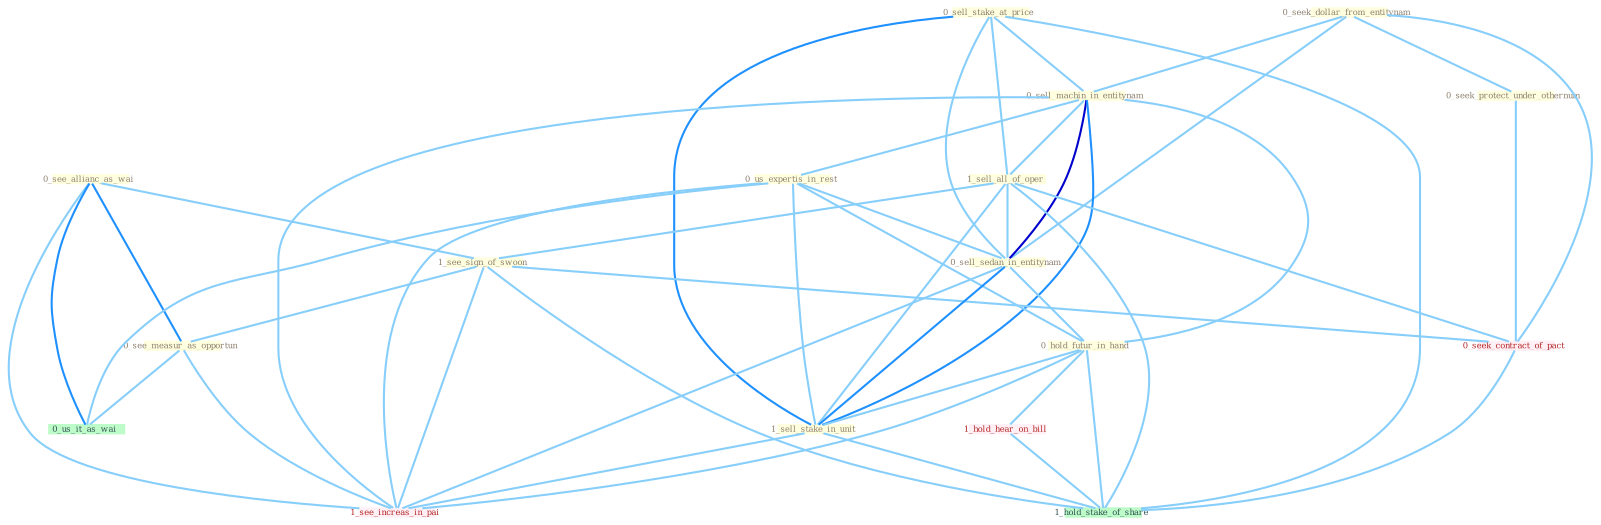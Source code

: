 Graph G{ 
    node
    [shape=polygon,style=filled,width=.5,height=.06,color="#BDFCC9",fixedsize=true,fontsize=4,
    fontcolor="#2f4f4f"];
    {node
    [color="#ffffe0", fontcolor="#8b7d6b"] "0_sell_stake_at_price " "0_seek_dollar_from_entitynam " "0_seek_protect_under_othernum " "0_sell_machin_in_entitynam " "0_see_allianc_as_wai " "1_sell_all_of_oper " "1_see_sign_of_swoon " "0_us_expertis_in_rest " "0_sell_sedan_in_entitynam " "0_see_measur_as_opportun " "0_hold_futur_in_hand " "1_sell_stake_in_unit "}
{node [color="#fff0f5", fontcolor="#b22222"] "0_seek_contract_of_pact " "1_see_increas_in_pai " "1_hold_hear_on_bill "}
edge [color="#B0E2FF"];

	"0_sell_stake_at_price " -- "0_sell_machin_in_entitynam " [w="1", color="#87cefa" ];
	"0_sell_stake_at_price " -- "1_sell_all_of_oper " [w="1", color="#87cefa" ];
	"0_sell_stake_at_price " -- "0_sell_sedan_in_entitynam " [w="1", color="#87cefa" ];
	"0_sell_stake_at_price " -- "1_sell_stake_in_unit " [w="2", color="#1e90ff" , len=0.8];
	"0_sell_stake_at_price " -- "1_hold_stake_of_share " [w="1", color="#87cefa" ];
	"0_seek_dollar_from_entitynam " -- "0_seek_protect_under_othernum " [w="1", color="#87cefa" ];
	"0_seek_dollar_from_entitynam " -- "0_sell_machin_in_entitynam " [w="1", color="#87cefa" ];
	"0_seek_dollar_from_entitynam " -- "0_sell_sedan_in_entitynam " [w="1", color="#87cefa" ];
	"0_seek_dollar_from_entitynam " -- "0_seek_contract_of_pact " [w="1", color="#87cefa" ];
	"0_seek_protect_under_othernum " -- "0_seek_contract_of_pact " [w="1", color="#87cefa" ];
	"0_sell_machin_in_entitynam " -- "1_sell_all_of_oper " [w="1", color="#87cefa" ];
	"0_sell_machin_in_entitynam " -- "0_us_expertis_in_rest " [w="1", color="#87cefa" ];
	"0_sell_machin_in_entitynam " -- "0_sell_sedan_in_entitynam " [w="3", color="#0000cd" , len=0.6];
	"0_sell_machin_in_entitynam " -- "0_hold_futur_in_hand " [w="1", color="#87cefa" ];
	"0_sell_machin_in_entitynam " -- "1_sell_stake_in_unit " [w="2", color="#1e90ff" , len=0.8];
	"0_sell_machin_in_entitynam " -- "1_see_increas_in_pai " [w="1", color="#87cefa" ];
	"0_see_allianc_as_wai " -- "1_see_sign_of_swoon " [w="1", color="#87cefa" ];
	"0_see_allianc_as_wai " -- "0_see_measur_as_opportun " [w="2", color="#1e90ff" , len=0.8];
	"0_see_allianc_as_wai " -- "0_us_it_as_wai " [w="2", color="#1e90ff" , len=0.8];
	"0_see_allianc_as_wai " -- "1_see_increas_in_pai " [w="1", color="#87cefa" ];
	"1_sell_all_of_oper " -- "1_see_sign_of_swoon " [w="1", color="#87cefa" ];
	"1_sell_all_of_oper " -- "0_sell_sedan_in_entitynam " [w="1", color="#87cefa" ];
	"1_sell_all_of_oper " -- "1_sell_stake_in_unit " [w="1", color="#87cefa" ];
	"1_sell_all_of_oper " -- "0_seek_contract_of_pact " [w="1", color="#87cefa" ];
	"1_sell_all_of_oper " -- "1_hold_stake_of_share " [w="1", color="#87cefa" ];
	"1_see_sign_of_swoon " -- "0_see_measur_as_opportun " [w="1", color="#87cefa" ];
	"1_see_sign_of_swoon " -- "0_seek_contract_of_pact " [w="1", color="#87cefa" ];
	"1_see_sign_of_swoon " -- "1_see_increas_in_pai " [w="1", color="#87cefa" ];
	"1_see_sign_of_swoon " -- "1_hold_stake_of_share " [w="1", color="#87cefa" ];
	"0_us_expertis_in_rest " -- "0_sell_sedan_in_entitynam " [w="1", color="#87cefa" ];
	"0_us_expertis_in_rest " -- "0_hold_futur_in_hand " [w="1", color="#87cefa" ];
	"0_us_expertis_in_rest " -- "1_sell_stake_in_unit " [w="1", color="#87cefa" ];
	"0_us_expertis_in_rest " -- "0_us_it_as_wai " [w="1", color="#87cefa" ];
	"0_us_expertis_in_rest " -- "1_see_increas_in_pai " [w="1", color="#87cefa" ];
	"0_sell_sedan_in_entitynam " -- "0_hold_futur_in_hand " [w="1", color="#87cefa" ];
	"0_sell_sedan_in_entitynam " -- "1_sell_stake_in_unit " [w="2", color="#1e90ff" , len=0.8];
	"0_sell_sedan_in_entitynam " -- "1_see_increas_in_pai " [w="1", color="#87cefa" ];
	"0_see_measur_as_opportun " -- "0_us_it_as_wai " [w="1", color="#87cefa" ];
	"0_see_measur_as_opportun " -- "1_see_increas_in_pai " [w="1", color="#87cefa" ];
	"0_hold_futur_in_hand " -- "1_sell_stake_in_unit " [w="1", color="#87cefa" ];
	"0_hold_futur_in_hand " -- "1_see_increas_in_pai " [w="1", color="#87cefa" ];
	"0_hold_futur_in_hand " -- "1_hold_hear_on_bill " [w="1", color="#87cefa" ];
	"0_hold_futur_in_hand " -- "1_hold_stake_of_share " [w="1", color="#87cefa" ];
	"1_sell_stake_in_unit " -- "1_see_increas_in_pai " [w="1", color="#87cefa" ];
	"1_sell_stake_in_unit " -- "1_hold_stake_of_share " [w="1", color="#87cefa" ];
	"0_seek_contract_of_pact " -- "1_hold_stake_of_share " [w="1", color="#87cefa" ];
	"1_hold_hear_on_bill " -- "1_hold_stake_of_share " [w="1", color="#87cefa" ];
}